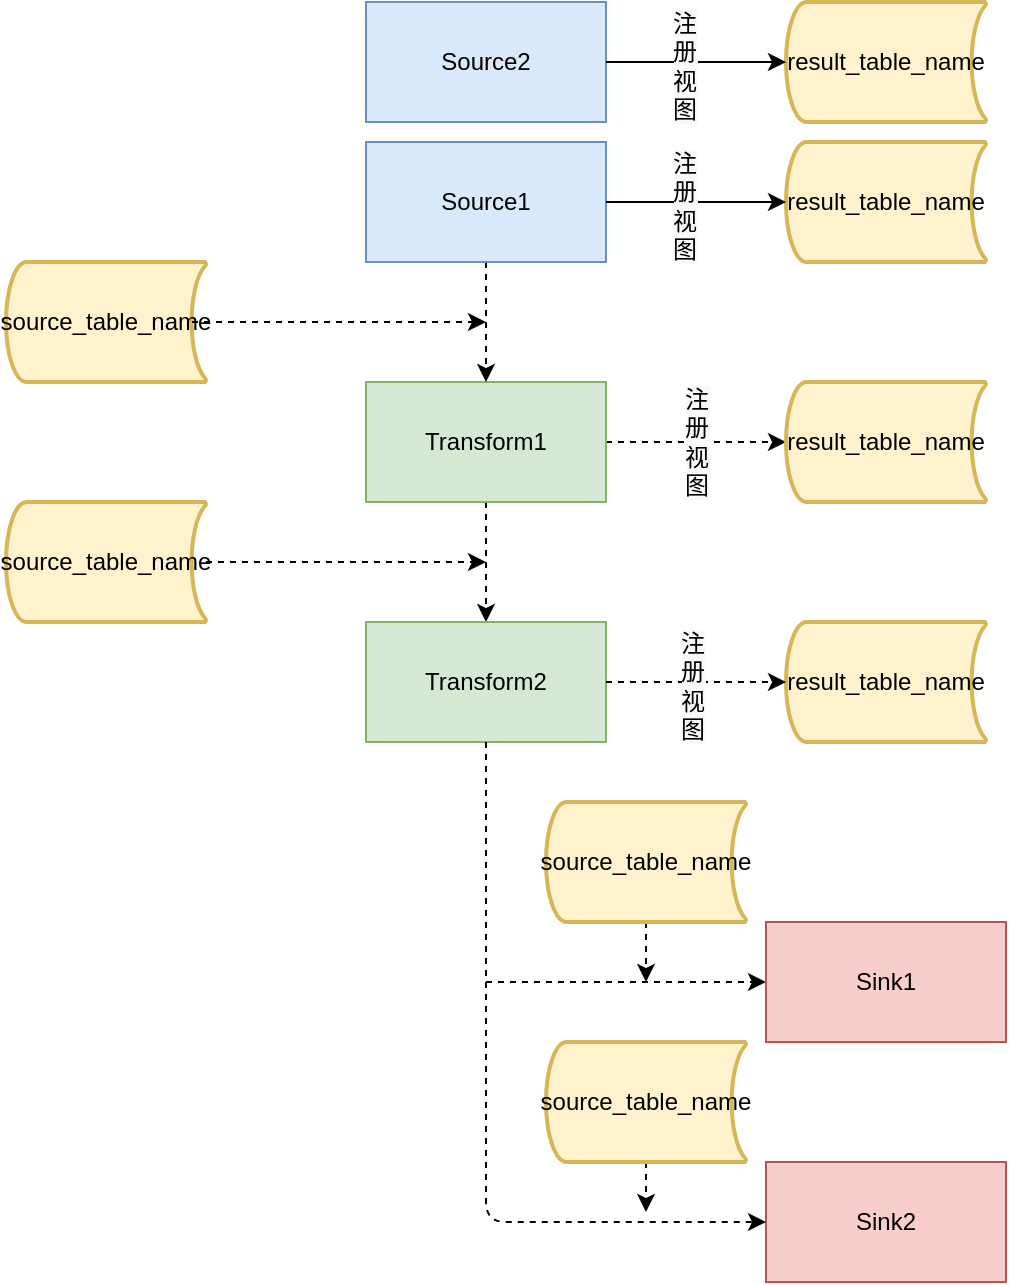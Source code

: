 <mxfile version="15.1.1" type="device"><diagram id="vpsWVHfr8FRQb7gr7Y-P" name="SparkBatchExecution"><mxGraphModel dx="2076" dy="741" grid="1" gridSize="10" guides="1" tooltips="1" connect="1" arrows="1" fold="1" page="1" pageScale="1" pageWidth="827" pageHeight="1169" math="0" shadow="0"><root><mxCell id="0"/><mxCell id="1" parent="0"/><mxCell id="9IKRD1D9f1aK7pwHIkJC-55" value="" style="edgeStyle=orthogonalEdgeStyle;rounded=0;orthogonalLoop=1;jettySize=auto;html=1;dashed=1;" parent="1" source="9IKRD1D9f1aK7pwHIkJC-33" target="9IKRD1D9f1aK7pwHIkJC-54" edge="1"><mxGeometry relative="1" as="geometry"/></mxCell><mxCell id="9IKRD1D9f1aK7pwHIkJC-59" value="&lt;span style=&quot;font-size: 12px ; white-space: normal ; background-color: rgb(248 , 249 , 250)&quot;&gt;注册视图&lt;/span&gt;" style="edgeStyle=orthogonalEdgeStyle;rounded=0;orthogonalLoop=1;jettySize=auto;html=1;entryX=0;entryY=0.5;entryDx=0;entryDy=0;entryPerimeter=0;dashed=1;" parent="1" source="9IKRD1D9f1aK7pwHIkJC-33" target="9IKRD1D9f1aK7pwHIkJC-60" edge="1"><mxGeometry relative="1" as="geometry"><mxPoint x="260" y="670" as="targetPoint"/></mxGeometry></mxCell><mxCell id="9IKRD1D9f1aK7pwHIkJC-33" value="Transform1" style="rounded=0;whiteSpace=wrap;html=1;fillColor=#d5e8d4;strokeColor=#82b366;" parent="1" vertex="1"><mxGeometry x="60" y="640" width="120" height="60" as="geometry"/></mxCell><mxCell id="9IKRD1D9f1aK7pwHIkJC-37" value="source_table_name" style="strokeWidth=2;html=1;shape=mxgraph.flowchart.stored_data;whiteSpace=wrap;fillColor=#fff2cc;strokeColor=#d6b656;" parent="1" vertex="1"><mxGeometry x="-120" y="580" width="100" height="60" as="geometry"/></mxCell><mxCell id="SNZTXKmOeFVnllURr5nj-2" value="" style="edgeStyle=orthogonalEdgeStyle;rounded=0;orthogonalLoop=1;jettySize=auto;html=1;entryX=0;entryY=0.5;entryDx=0;entryDy=0;dashed=1;" edge="1" parent="1" source="9IKRD1D9f1aK7pwHIkJC-54" target="9IKRD1D9f1aK7pwHIkJC-83"><mxGeometry relative="1" as="geometry"><mxPoint x="120" y="900" as="targetPoint"/><Array as="points"><mxPoint x="120" y="940"/></Array></mxGeometry></mxCell><mxCell id="9IKRD1D9f1aK7pwHIkJC-54" value="Transform2" style="rounded=0;whiteSpace=wrap;html=1;fillColor=#d5e8d4;strokeColor=#82b366;" parent="1" vertex="1"><mxGeometry x="60" y="760" width="120" height="60" as="geometry"/></mxCell><mxCell id="9IKRD1D9f1aK7pwHIkJC-60" value="result_table_name" style="strokeWidth=2;html=1;shape=mxgraph.flowchart.stored_data;whiteSpace=wrap;fillColor=#fff2cc;strokeColor=#d6b656;" parent="1" vertex="1"><mxGeometry x="270" y="640" width="100" height="60" as="geometry"/></mxCell><mxCell id="9IKRD1D9f1aK7pwHIkJC-63" value="result_table_name" style="strokeWidth=2;html=1;shape=mxgraph.flowchart.stored_data;whiteSpace=wrap;fillColor=#fff2cc;strokeColor=#d6b656;" parent="1" vertex="1"><mxGeometry x="270" y="760" width="100" height="60" as="geometry"/></mxCell><mxCell id="9IKRD1D9f1aK7pwHIkJC-64" value="" style="edgeStyle=orthogonalEdgeStyle;rounded=0;orthogonalLoop=1;jettySize=auto;html=1;entryX=0;entryY=0.5;entryDx=0;entryDy=0;entryPerimeter=0;dashed=1;exitX=1;exitY=0.5;exitDx=0;exitDy=0;" parent="1" source="9IKRD1D9f1aK7pwHIkJC-54" target="9IKRD1D9f1aK7pwHIkJC-63" edge="1"><mxGeometry relative="1" as="geometry"><mxPoint x="190" y="795" as="sourcePoint"/><mxPoint x="270" y="795" as="targetPoint"/></mxGeometry></mxCell><mxCell id="9IKRD1D9f1aK7pwHIkJC-67" value="&lt;span style=&quot;white-space: normal ; background-color: rgb(248 , 249 , 250)&quot;&gt;注册视图&lt;/span&gt;" style="text;html=1;resizable=0;points=[];align=center;verticalAlign=middle;labelBackgroundColor=#ffffff;" parent="9IKRD1D9f1aK7pwHIkJC-64" vertex="1" connectable="0"><mxGeometry x="-0.044" y="-2" relative="1" as="geometry"><mxPoint as="offset"/></mxGeometry></mxCell><mxCell id="9IKRD1D9f1aK7pwHIkJC-70" value="" style="edgeStyle=orthogonalEdgeStyle;rounded=0;orthogonalLoop=1;jettySize=auto;html=1;entryX=0.5;entryY=0;entryDx=0;entryDy=0;dashed=1;" parent="1" source="9IKRD1D9f1aK7pwHIkJC-2" target="9IKRD1D9f1aK7pwHIkJC-33" edge="1"><mxGeometry relative="1" as="geometry"><mxPoint x="120" y="490" as="targetPoint"/></mxGeometry></mxCell><mxCell id="9IKRD1D9f1aK7pwHIkJC-73" value="" style="edgeStyle=orthogonalEdgeStyle;rounded=0;orthogonalLoop=1;jettySize=auto;html=1;dashed=1;" parent="1" source="9IKRD1D9f1aK7pwHIkJC-71" edge="1"><mxGeometry relative="1" as="geometry"><mxPoint x="120" y="730" as="targetPoint"/></mxGeometry></mxCell><mxCell id="9IKRD1D9f1aK7pwHIkJC-71" value="source_table_name" style="strokeWidth=2;html=1;shape=mxgraph.flowchart.stored_data;whiteSpace=wrap;fillColor=#fff2cc;strokeColor=#d6b656;" parent="1" vertex="1"><mxGeometry x="-120" y="700" width="100" height="60" as="geometry"/></mxCell><mxCell id="9IKRD1D9f1aK7pwHIkJC-78" value="Sink2" style="rounded=0;whiteSpace=wrap;html=1;fillColor=#f8cecc;strokeColor=#b85450;" parent="1" vertex="1"><mxGeometry x="260" y="1030" width="120" height="60" as="geometry"/></mxCell><mxCell id="9IKRD1D9f1aK7pwHIkJC-82" value="" style="edgeStyle=orthogonalEdgeStyle;rounded=0;orthogonalLoop=1;jettySize=auto;html=1;dashed=1;" parent="1" source="9IKRD1D9f1aK7pwHIkJC-80" edge="1"><mxGeometry relative="1" as="geometry"><mxPoint x="200" y="1055" as="targetPoint"/><Array as="points"><mxPoint x="200" y="1055"/></Array></mxGeometry></mxCell><mxCell id="9IKRD1D9f1aK7pwHIkJC-80" value="source_table_name" style="strokeWidth=2;html=1;shape=mxgraph.flowchart.stored_data;whiteSpace=wrap;fillColor=#fff2cc;strokeColor=#d6b656;" parent="1" vertex="1"><mxGeometry x="150" y="970" width="100" height="60" as="geometry"/></mxCell><mxCell id="9IKRD1D9f1aK7pwHIkJC-83" value="Sink1" style="rounded=0;whiteSpace=wrap;html=1;fillColor=#f8cecc;strokeColor=#b85450;" parent="1" vertex="1"><mxGeometry x="260" y="910" width="120" height="60" as="geometry"/></mxCell><mxCell id="9IKRD1D9f1aK7pwHIkJC-85" value="" style="edgeStyle=orthogonalEdgeStyle;rounded=0;orthogonalLoop=1;jettySize=auto;html=1;dashed=1;" parent="1" source="9IKRD1D9f1aK7pwHIkJC-84" edge="1"><mxGeometry relative="1" as="geometry"><mxPoint x="200" y="940" as="targetPoint"/></mxGeometry></mxCell><mxCell id="9IKRD1D9f1aK7pwHIkJC-84" value="source_table_name" style="strokeWidth=2;html=1;shape=mxgraph.flowchart.stored_data;whiteSpace=wrap;fillColor=#fff2cc;strokeColor=#d6b656;" parent="1" vertex="1"><mxGeometry x="150" y="850" width="100" height="60" as="geometry"/></mxCell><mxCell id="9IKRD1D9f1aK7pwHIkJC-92" value="Source2" style="rounded=0;whiteSpace=wrap;html=1;fillColor=#dae8fc;strokeColor=#6c8ebf;" parent="1" vertex="1"><mxGeometry x="60" y="450" width="120" height="60" as="geometry"/></mxCell><mxCell id="9IKRD1D9f1aK7pwHIkJC-93" value="result_table_name" style="strokeWidth=2;html=1;shape=mxgraph.flowchart.stored_data;whiteSpace=wrap;fillColor=#fff2cc;strokeColor=#d6b656;" parent="1" vertex="1"><mxGeometry x="270" y="450" width="100" height="60" as="geometry"/></mxCell><mxCell id="9IKRD1D9f1aK7pwHIkJC-94" value="" style="edgeStyle=orthogonalEdgeStyle;rounded=0;orthogonalLoop=1;jettySize=auto;html=1;entryX=0;entryY=0.5;entryDx=0;entryDy=0;entryPerimeter=0;" parent="1" source="9IKRD1D9f1aK7pwHIkJC-92" target="9IKRD1D9f1aK7pwHIkJC-93" edge="1"><mxGeometry relative="1" as="geometry"><mxPoint x="180" y="695" as="targetPoint"/></mxGeometry></mxCell><mxCell id="9IKRD1D9f1aK7pwHIkJC-95" value="&lt;span style=&quot;white-space: normal ; background-color: rgb(248 , 249 , 250)&quot;&gt;注册视图&lt;/span&gt;" style="text;html=1;resizable=0;points=[];align=center;verticalAlign=middle;labelBackgroundColor=#ffffff;" parent="9IKRD1D9f1aK7pwHIkJC-94" vertex="1" connectable="0"><mxGeometry x="-0.15" y="-2" relative="1" as="geometry"><mxPoint as="offset"/></mxGeometry></mxCell><mxCell id="9IKRD1D9f1aK7pwHIkJC-2" value="Source1" style="rounded=0;whiteSpace=wrap;html=1;fillColor=#dae8fc;strokeColor=#6c8ebf;" parent="1" vertex="1"><mxGeometry x="60" y="520" width="120" height="60" as="geometry"/></mxCell><mxCell id="9IKRD1D9f1aK7pwHIkJC-10" value="result_table_name" style="strokeWidth=2;html=1;shape=mxgraph.flowchart.stored_data;whiteSpace=wrap;fillColor=#fff2cc;strokeColor=#d6b656;" parent="1" vertex="1"><mxGeometry x="270" y="520" width="100" height="60" as="geometry"/></mxCell><mxCell id="9IKRD1D9f1aK7pwHIkJC-8" value="" style="edgeStyle=orthogonalEdgeStyle;rounded=0;orthogonalLoop=1;jettySize=auto;html=1;entryX=0;entryY=0.5;entryDx=0;entryDy=0;entryPerimeter=0;" parent="1" source="9IKRD1D9f1aK7pwHIkJC-2" target="9IKRD1D9f1aK7pwHIkJC-10" edge="1"><mxGeometry relative="1" as="geometry"><mxPoint x="180" y="765" as="targetPoint"/></mxGeometry></mxCell><mxCell id="9IKRD1D9f1aK7pwHIkJC-42" value="&lt;span style=&quot;white-space: normal ; background-color: rgb(248 , 249 , 250)&quot;&gt;注册视图&lt;/span&gt;" style="text;html=1;resizable=0;points=[];align=center;verticalAlign=middle;labelBackgroundColor=#ffffff;" parent="9IKRD1D9f1aK7pwHIkJC-8" vertex="1" connectable="0"><mxGeometry x="-0.15" y="-2" relative="1" as="geometry"><mxPoint as="offset"/></mxGeometry></mxCell><mxCell id="SNZTXKmOeFVnllURr5nj-3" value="" style="endArrow=classic;html=1;dashed=1;entryX=0;entryY=0.5;entryDx=0;entryDy=0;exitX=0.5;exitY=1;exitDx=0;exitDy=0;" edge="1" parent="1" source="9IKRD1D9f1aK7pwHIkJC-54" target="9IKRD1D9f1aK7pwHIkJC-78"><mxGeometry width="50" height="50" relative="1" as="geometry"><mxPoint x="-80" y="1205" as="sourcePoint"/><mxPoint x="-30" y="1155" as="targetPoint"/><Array as="points"><mxPoint x="120" y="1060"/></Array></mxGeometry></mxCell><mxCell id="SNZTXKmOeFVnllURr5nj-4" value="" style="edgeStyle=orthogonalEdgeStyle;rounded=0;orthogonalLoop=1;jettySize=auto;html=1;dashed=1;exitX=0.93;exitY=0.5;exitDx=0;exitDy=0;exitPerimeter=0;" edge="1" parent="1" source="9IKRD1D9f1aK7pwHIkJC-37"><mxGeometry relative="1" as="geometry"><mxPoint x="120" y="610" as="targetPoint"/><mxPoint x="-20" y="805" as="sourcePoint"/></mxGeometry></mxCell></root></mxGraphModel></diagram></mxfile>